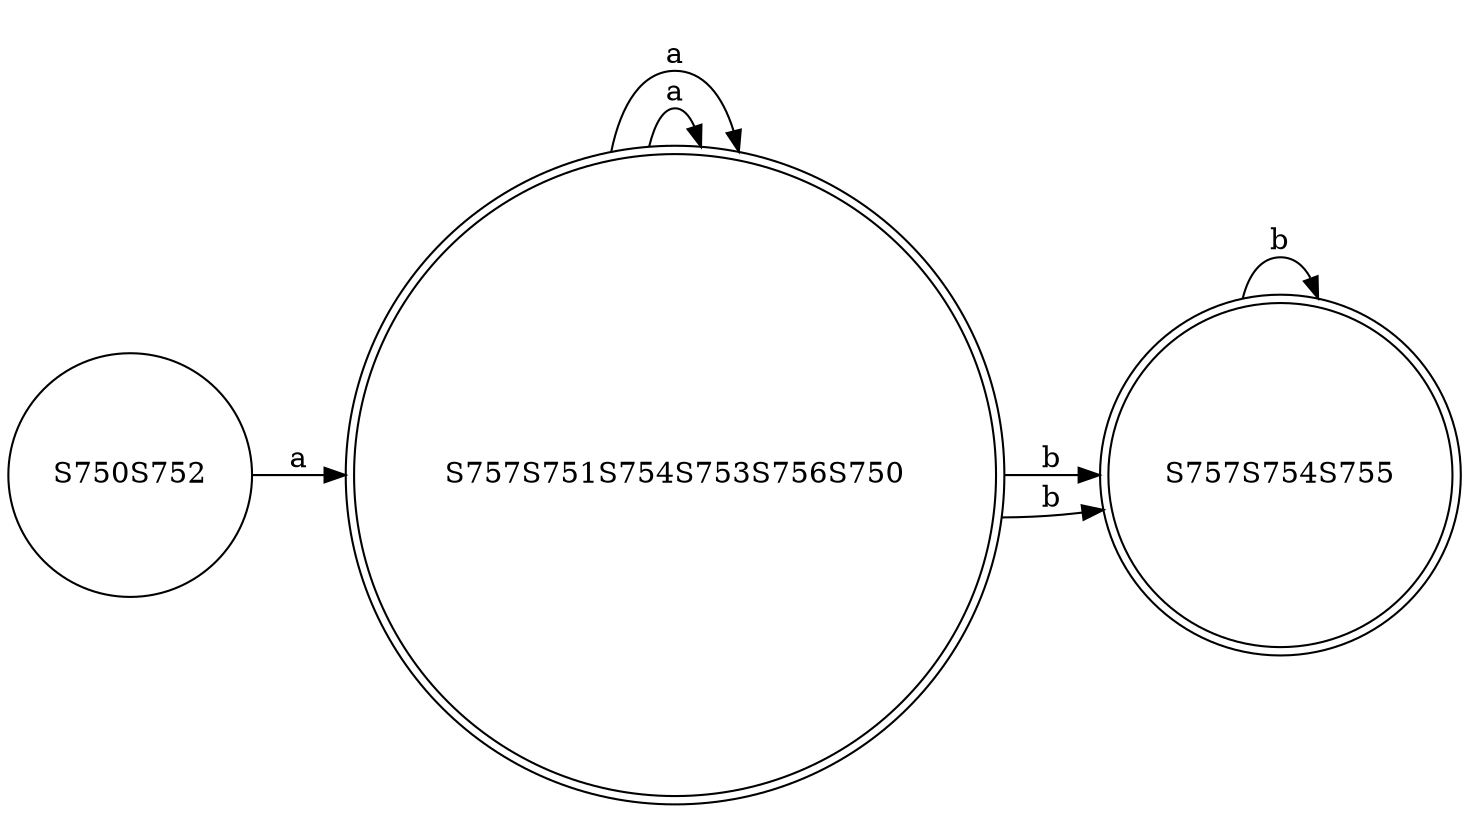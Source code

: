 // DFA graph
digraph {
	graph [rankdir=LR]
	S750S752 [label=S750S752 shape=circle]
	S750S752 -> S757S751S754S753S756S750 [label=a]
	S757S751S754S753S756S750 [label=S757S751S754S753S756S750 shape=doublecircle]
	S757S751S754S753S756S750 -> S757S754S755 [label=b]
	S757S751S754S753S756S750 -> S757S751S754S753S756S750 [label=a]
	S757S754S755 [label=S757S754S755 shape=doublecircle]
	S757S754S755 -> S757S754S755 [label=b]
	S757S751S754S753S756S750 [label=S757S751S754S753S756S750 shape=doublecircle]
	S757S751S754S753S756S750 -> S757S754S755 [label=b]
	S757S751S754S753S756S750 -> S757S751S754S753S756S750 [label=a]
}
